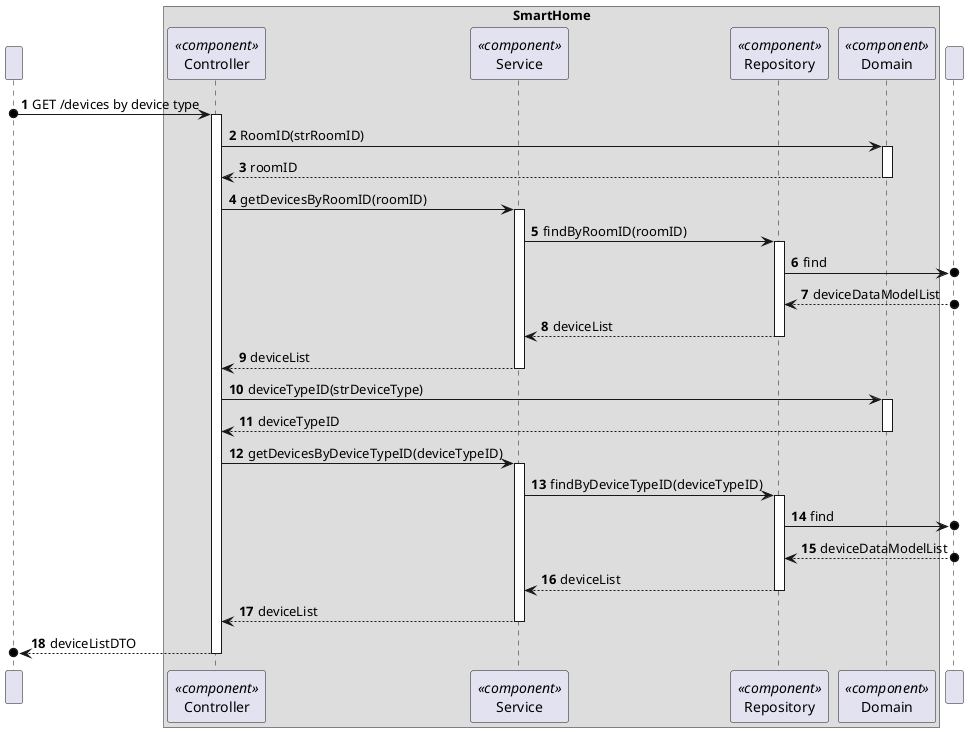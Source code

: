 @startuml
'https://plantuml.com/sequence-diagram
!pragma layout smetana

autonumber

participant " " as User

box "SmartHome"
    participant "Controller" as CTRL<<component>>
    participant "Service" as SV<<component>>
    participant "Repository" as REPO<<component>>
    participant "Domain" as DOM<<component>>
end box
    participant " " as BD

User o-> CTRL : GET /devices by device type

activate CTRL

CTRL -> DOM : RoomID(strRoomID)
activate DOM

DOM --> CTRL : roomID
deactivate DOM

CTRL -> SV: getDevicesByRoomID(roomID)
activate SV

SV -> REPO : findByRoomID(roomID)
activate REPO

REPO ->o BD : find


BD o--> REPO : deviceDataModelList

REPO --> SV : deviceList
deactivate REPO

SV --> CTRL : deviceList
deactivate REPO
deactivate SV

CTRL -> DOM : deviceTypeID(strDeviceType)
activate DOM

DOM --> CTRL : deviceTypeID
deactivate DOM

CTRL -> SV : getDevicesByDeviceTypeID(deviceTypeID)
activate SV

SV -> REPO : findByDeviceTypeID(deviceTypeID)
activate REPO

REPO ->o BD : find

BD o--> REPO : deviceDataModelList

REPO --> SV : deviceList
deactivate REPO

SV --> CTRL : deviceList
deactivate SV

CTRL -->o User :deviceListDTO
deactivate CTRL



@enduml
